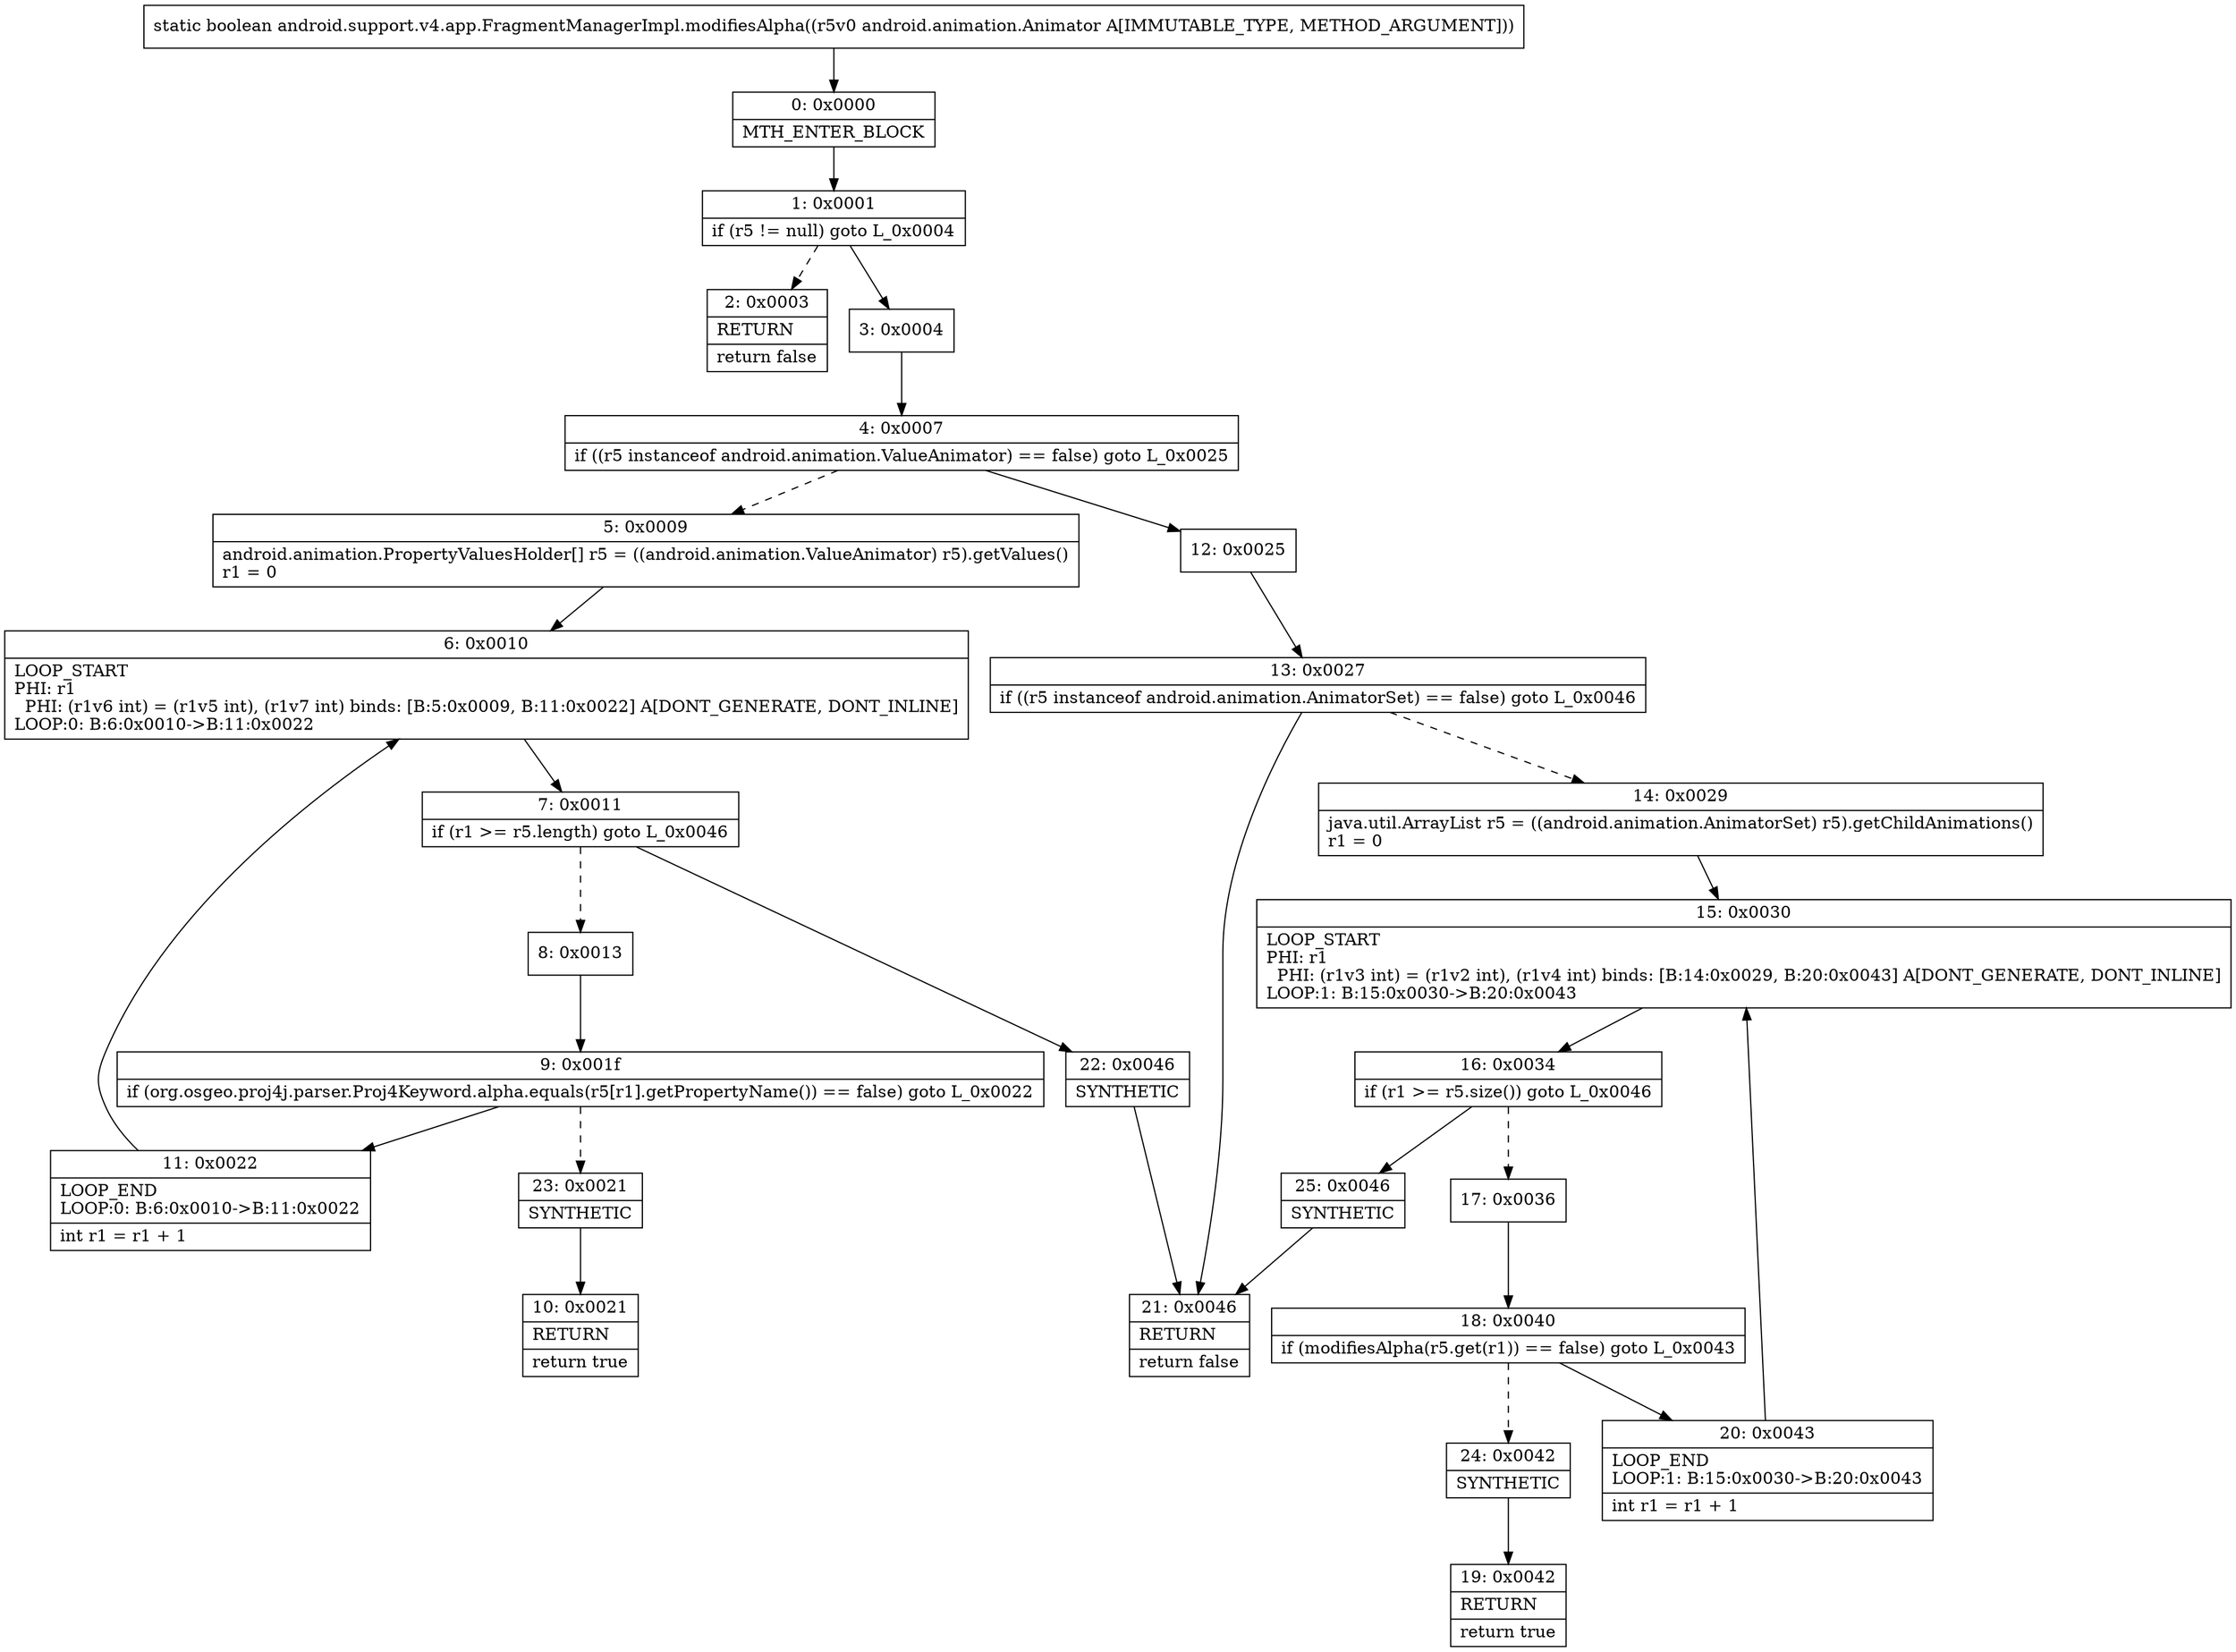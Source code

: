 digraph "CFG forandroid.support.v4.app.FragmentManagerImpl.modifiesAlpha(Landroid\/animation\/Animator;)Z" {
Node_0 [shape=record,label="{0\:\ 0x0000|MTH_ENTER_BLOCK\l}"];
Node_1 [shape=record,label="{1\:\ 0x0001|if (r5 != null) goto L_0x0004\l}"];
Node_2 [shape=record,label="{2\:\ 0x0003|RETURN\l|return false\l}"];
Node_3 [shape=record,label="{3\:\ 0x0004}"];
Node_4 [shape=record,label="{4\:\ 0x0007|if ((r5 instanceof android.animation.ValueAnimator) == false) goto L_0x0025\l}"];
Node_5 [shape=record,label="{5\:\ 0x0009|android.animation.PropertyValuesHolder[] r5 = ((android.animation.ValueAnimator) r5).getValues()\lr1 = 0\l}"];
Node_6 [shape=record,label="{6\:\ 0x0010|LOOP_START\lPHI: r1 \l  PHI: (r1v6 int) = (r1v5 int), (r1v7 int) binds: [B:5:0x0009, B:11:0x0022] A[DONT_GENERATE, DONT_INLINE]\lLOOP:0: B:6:0x0010\-\>B:11:0x0022\l}"];
Node_7 [shape=record,label="{7\:\ 0x0011|if (r1 \>= r5.length) goto L_0x0046\l}"];
Node_8 [shape=record,label="{8\:\ 0x0013}"];
Node_9 [shape=record,label="{9\:\ 0x001f|if (org.osgeo.proj4j.parser.Proj4Keyword.alpha.equals(r5[r1].getPropertyName()) == false) goto L_0x0022\l}"];
Node_10 [shape=record,label="{10\:\ 0x0021|RETURN\l|return true\l}"];
Node_11 [shape=record,label="{11\:\ 0x0022|LOOP_END\lLOOP:0: B:6:0x0010\-\>B:11:0x0022\l|int r1 = r1 + 1\l}"];
Node_12 [shape=record,label="{12\:\ 0x0025}"];
Node_13 [shape=record,label="{13\:\ 0x0027|if ((r5 instanceof android.animation.AnimatorSet) == false) goto L_0x0046\l}"];
Node_14 [shape=record,label="{14\:\ 0x0029|java.util.ArrayList r5 = ((android.animation.AnimatorSet) r5).getChildAnimations()\lr1 = 0\l}"];
Node_15 [shape=record,label="{15\:\ 0x0030|LOOP_START\lPHI: r1 \l  PHI: (r1v3 int) = (r1v2 int), (r1v4 int) binds: [B:14:0x0029, B:20:0x0043] A[DONT_GENERATE, DONT_INLINE]\lLOOP:1: B:15:0x0030\-\>B:20:0x0043\l}"];
Node_16 [shape=record,label="{16\:\ 0x0034|if (r1 \>= r5.size()) goto L_0x0046\l}"];
Node_17 [shape=record,label="{17\:\ 0x0036}"];
Node_18 [shape=record,label="{18\:\ 0x0040|if (modifiesAlpha(r5.get(r1)) == false) goto L_0x0043\l}"];
Node_19 [shape=record,label="{19\:\ 0x0042|RETURN\l|return true\l}"];
Node_20 [shape=record,label="{20\:\ 0x0043|LOOP_END\lLOOP:1: B:15:0x0030\-\>B:20:0x0043\l|int r1 = r1 + 1\l}"];
Node_21 [shape=record,label="{21\:\ 0x0046|RETURN\l|return false\l}"];
Node_22 [shape=record,label="{22\:\ 0x0046|SYNTHETIC\l}"];
Node_23 [shape=record,label="{23\:\ 0x0021|SYNTHETIC\l}"];
Node_24 [shape=record,label="{24\:\ 0x0042|SYNTHETIC\l}"];
Node_25 [shape=record,label="{25\:\ 0x0046|SYNTHETIC\l}"];
MethodNode[shape=record,label="{static boolean android.support.v4.app.FragmentManagerImpl.modifiesAlpha((r5v0 android.animation.Animator A[IMMUTABLE_TYPE, METHOD_ARGUMENT])) }"];
MethodNode -> Node_0;
Node_0 -> Node_1;
Node_1 -> Node_2[style=dashed];
Node_1 -> Node_3;
Node_3 -> Node_4;
Node_4 -> Node_5[style=dashed];
Node_4 -> Node_12;
Node_5 -> Node_6;
Node_6 -> Node_7;
Node_7 -> Node_8[style=dashed];
Node_7 -> Node_22;
Node_8 -> Node_9;
Node_9 -> Node_11;
Node_9 -> Node_23[style=dashed];
Node_11 -> Node_6;
Node_12 -> Node_13;
Node_13 -> Node_14[style=dashed];
Node_13 -> Node_21;
Node_14 -> Node_15;
Node_15 -> Node_16;
Node_16 -> Node_17[style=dashed];
Node_16 -> Node_25;
Node_17 -> Node_18;
Node_18 -> Node_20;
Node_18 -> Node_24[style=dashed];
Node_20 -> Node_15;
Node_22 -> Node_21;
Node_23 -> Node_10;
Node_24 -> Node_19;
Node_25 -> Node_21;
}

